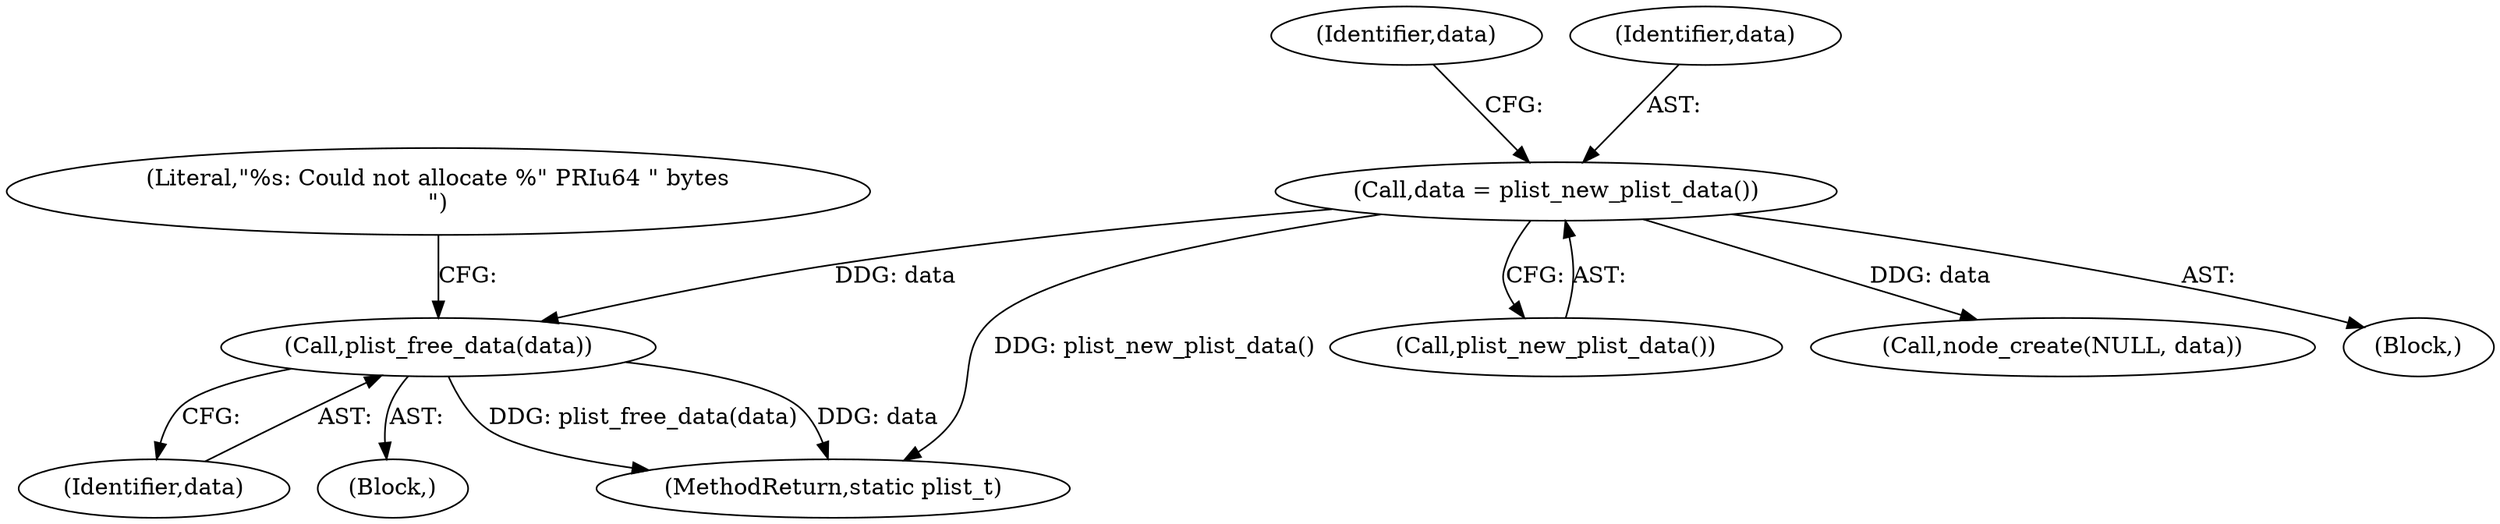 digraph "0_libplist_fbd8494d5e4e46bf2e90cb6116903e404374fb56@API" {
"1000132" [label="(Call,plist_free_data(data))"];
"1000105" [label="(Call,data = plist_new_plist_data())"];
"1000133" [label="(Identifier,data)"];
"1000132" [label="(Call,plist_free_data(data))"];
"1000131" [label="(Block,)"];
"1000171" [label="(MethodReturn,static plist_t)"];
"1000107" [label="(Call,plist_new_plist_data())"];
"1000110" [label="(Identifier,data)"];
"1000105" [label="(Call,data = plist_new_plist_data())"];
"1000168" [label="(Call,node_create(NULL, data))"];
"1000103" [label="(Block,)"];
"1000106" [label="(Identifier,data)"];
"1000135" [label="(Literal,\"%s: Could not allocate %\" PRIu64 \" bytes\n\")"];
"1000132" -> "1000131"  [label="AST: "];
"1000132" -> "1000133"  [label="CFG: "];
"1000133" -> "1000132"  [label="AST: "];
"1000135" -> "1000132"  [label="CFG: "];
"1000132" -> "1000171"  [label="DDG: plist_free_data(data)"];
"1000132" -> "1000171"  [label="DDG: data"];
"1000105" -> "1000132"  [label="DDG: data"];
"1000105" -> "1000103"  [label="AST: "];
"1000105" -> "1000107"  [label="CFG: "];
"1000106" -> "1000105"  [label="AST: "];
"1000107" -> "1000105"  [label="AST: "];
"1000110" -> "1000105"  [label="CFG: "];
"1000105" -> "1000171"  [label="DDG: plist_new_plist_data()"];
"1000105" -> "1000168"  [label="DDG: data"];
}
